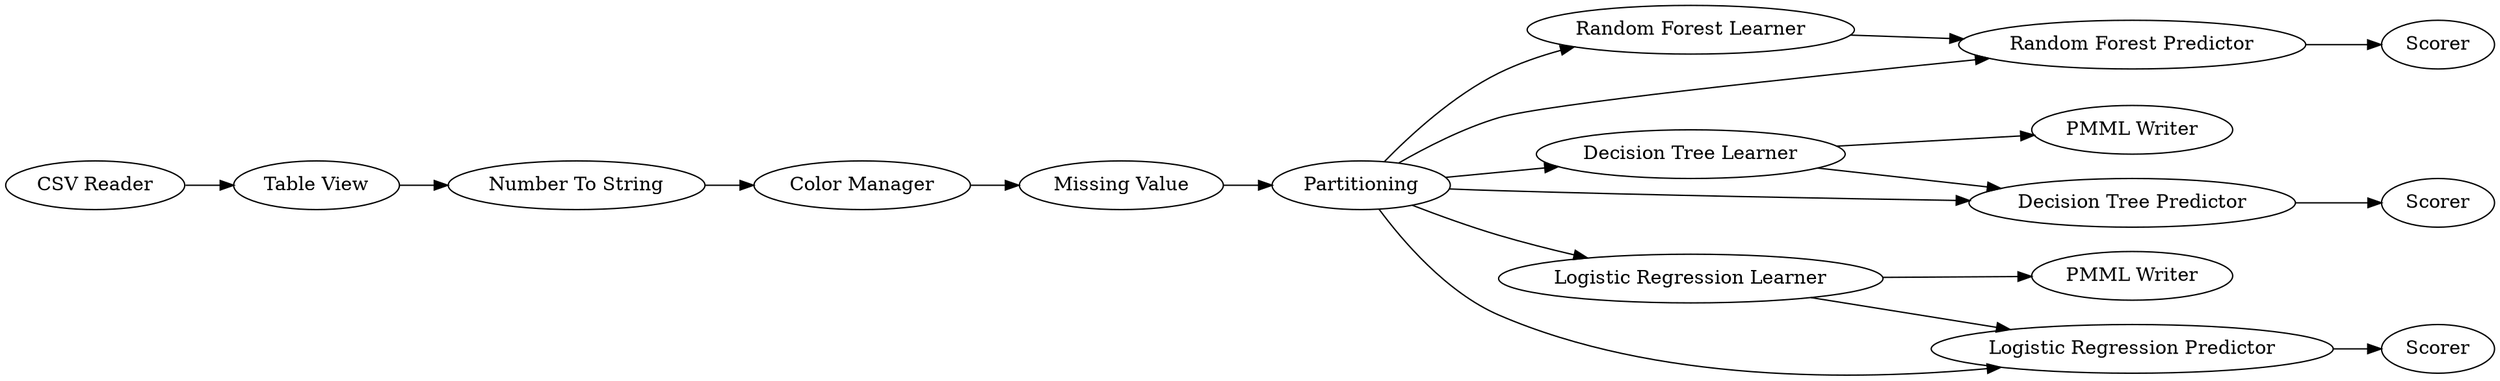 digraph {
	"7624478128833716476_17" [label=Scorer]
	"7624478128833716476_15" [label="Random Forest Learner"]
	"7624478128833716476_16" [label="Random Forest Predictor"]
	"7624478128833716476_7" [label=Partitioning]
	"7624478128833716476_3" [label="Table View"]
	"7624478128833716476_18" [label="PMML Writer"]
	"7624478128833716476_6" [label="Missing Value"]
	"7624478128833716476_4" [label="Number To String"]
	"7624478128833716476_8" [label="Decision Tree Learner"]
	"7624478128833716476_14" [label=Scorer]
	"7624478128833716476_5" [label="Color Manager"]
	"7624478128833716476_12" [label="Logistic Regression Learner"]
	"7624478128833716476_11" [label="PMML Writer"]
	"7624478128833716476_10" [label=Scorer]
	"7624478128833716476_13" [label="Logistic Regression Predictor"]
	"7624478128833716476_9" [label="Decision Tree Predictor"]
	"7624478128833716476_2" [label="CSV Reader"]
	"7624478128833716476_5" -> "7624478128833716476_6"
	"7624478128833716476_7" -> "7624478128833716476_12"
	"7624478128833716476_8" -> "7624478128833716476_9"
	"7624478128833716476_7" -> "7624478128833716476_16"
	"7624478128833716476_12" -> "7624478128833716476_18"
	"7624478128833716476_12" -> "7624478128833716476_13"
	"7624478128833716476_7" -> "7624478128833716476_13"
	"7624478128833716476_3" -> "7624478128833716476_4"
	"7624478128833716476_7" -> "7624478128833716476_9"
	"7624478128833716476_16" -> "7624478128833716476_17"
	"7624478128833716476_7" -> "7624478128833716476_8"
	"7624478128833716476_15" -> "7624478128833716476_16"
	"7624478128833716476_9" -> "7624478128833716476_10"
	"7624478128833716476_4" -> "7624478128833716476_5"
	"7624478128833716476_13" -> "7624478128833716476_14"
	"7624478128833716476_2" -> "7624478128833716476_3"
	"7624478128833716476_8" -> "7624478128833716476_11"
	"7624478128833716476_7" -> "7624478128833716476_15"
	"7624478128833716476_6" -> "7624478128833716476_7"
	rankdir=LR
}

